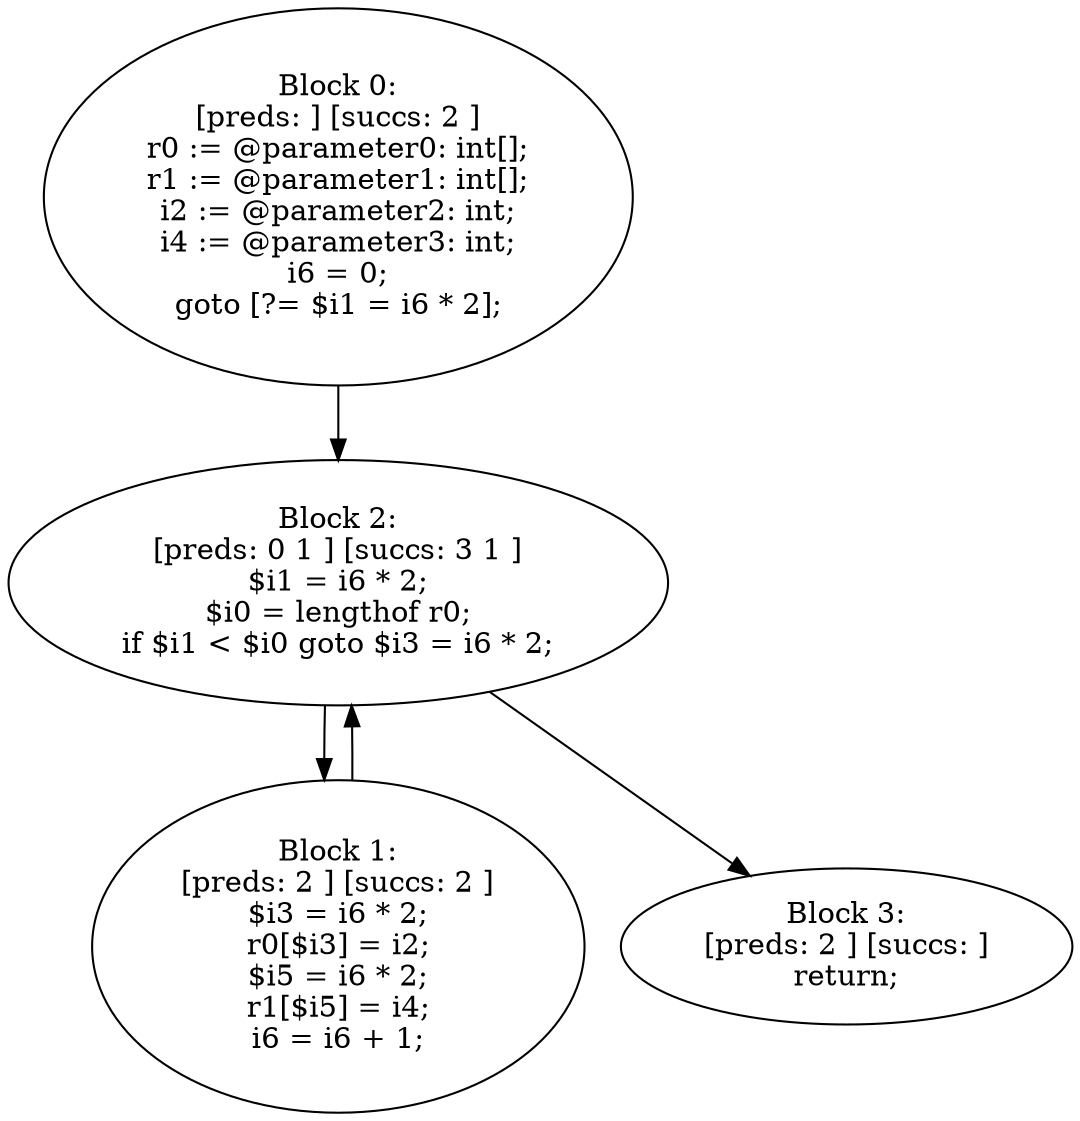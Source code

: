digraph "unitGraph" {
    "Block 0:
[preds: ] [succs: 2 ]
r0 := @parameter0: int[];
r1 := @parameter1: int[];
i2 := @parameter2: int;
i4 := @parameter3: int;
i6 = 0;
goto [?= $i1 = i6 * 2];
"
    "Block 1:
[preds: 2 ] [succs: 2 ]
$i3 = i6 * 2;
r0[$i3] = i2;
$i5 = i6 * 2;
r1[$i5] = i4;
i6 = i6 + 1;
"
    "Block 2:
[preds: 0 1 ] [succs: 3 1 ]
$i1 = i6 * 2;
$i0 = lengthof r0;
if $i1 < $i0 goto $i3 = i6 * 2;
"
    "Block 3:
[preds: 2 ] [succs: ]
return;
"
    "Block 0:
[preds: ] [succs: 2 ]
r0 := @parameter0: int[];
r1 := @parameter1: int[];
i2 := @parameter2: int;
i4 := @parameter3: int;
i6 = 0;
goto [?= $i1 = i6 * 2];
"->"Block 2:
[preds: 0 1 ] [succs: 3 1 ]
$i1 = i6 * 2;
$i0 = lengthof r0;
if $i1 < $i0 goto $i3 = i6 * 2;
";
    "Block 1:
[preds: 2 ] [succs: 2 ]
$i3 = i6 * 2;
r0[$i3] = i2;
$i5 = i6 * 2;
r1[$i5] = i4;
i6 = i6 + 1;
"->"Block 2:
[preds: 0 1 ] [succs: 3 1 ]
$i1 = i6 * 2;
$i0 = lengthof r0;
if $i1 < $i0 goto $i3 = i6 * 2;
";
    "Block 2:
[preds: 0 1 ] [succs: 3 1 ]
$i1 = i6 * 2;
$i0 = lengthof r0;
if $i1 < $i0 goto $i3 = i6 * 2;
"->"Block 3:
[preds: 2 ] [succs: ]
return;
";
    "Block 2:
[preds: 0 1 ] [succs: 3 1 ]
$i1 = i6 * 2;
$i0 = lengthof r0;
if $i1 < $i0 goto $i3 = i6 * 2;
"->"Block 1:
[preds: 2 ] [succs: 2 ]
$i3 = i6 * 2;
r0[$i3] = i2;
$i5 = i6 * 2;
r1[$i5] = i4;
i6 = i6 + 1;
";
}
